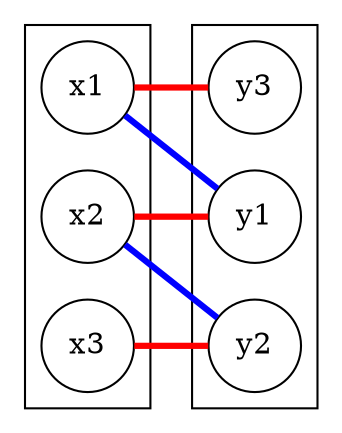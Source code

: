 
graph G {
    rankdir =LR;
    node[shape=circle];
    subgraph cluster_G1{
        x1[pos="1,300"];
        x2[pos="1,200"];
        x3[pos="1,100"];
    }

    subgraph cluster_G2{
        y1[pos="100,300"];
        y2[pos="100,200"];
        y3[pos="100,100"];
    }

    
    x1--y1[color=blue,penwidth=3];
    x1--y3[color=red,penwidth=3];
    x2--y1[color=red,penwidth=3];
    x2--y2[color=blue,penwidth=3];
    x3--y2[color=red,penwidth=3];
    
    {rank=LR;x1;y1};
}
